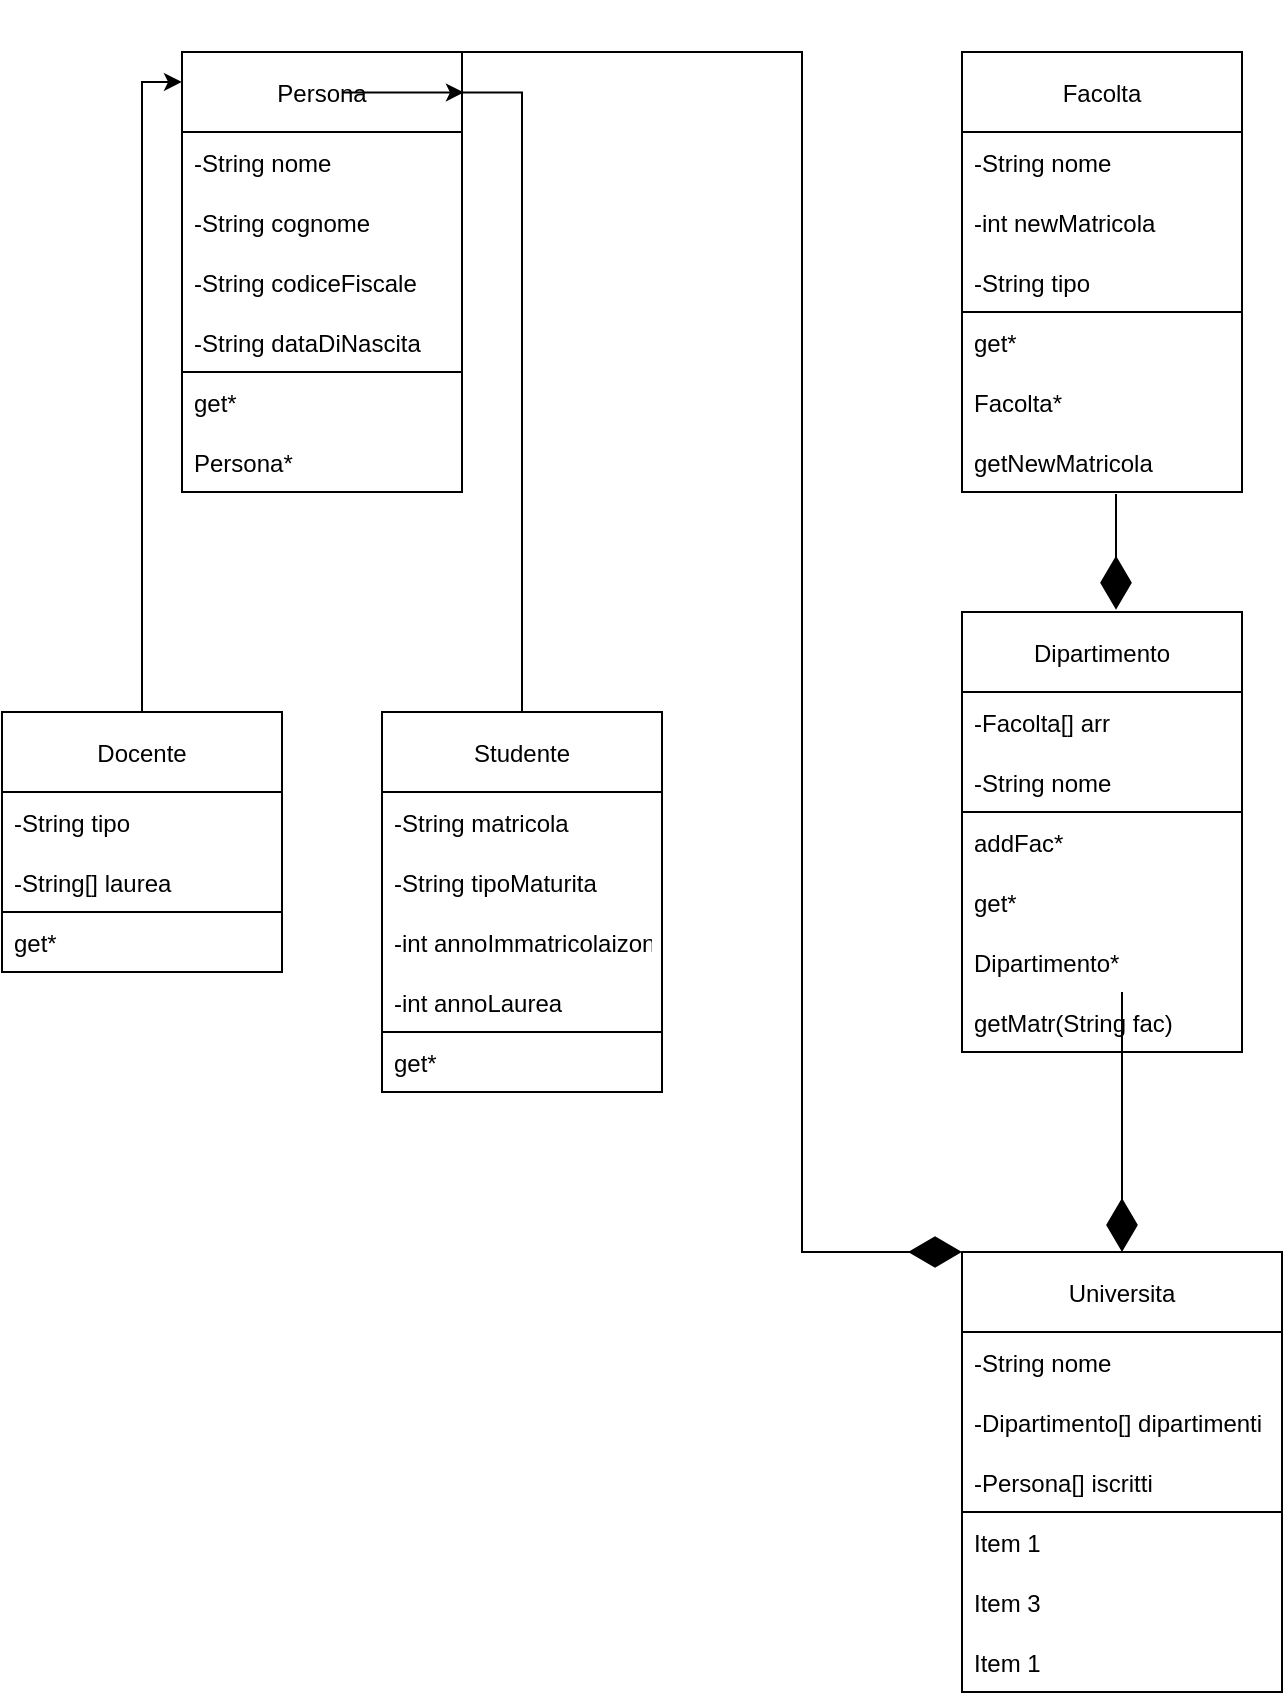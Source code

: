 <mxfile version="15.9.4" type="github">
  <diagram id="q-P-utrXm9krCEw3EBsa" name="Page-1">
    <mxGraphModel dx="460" dy="752" grid="1" gridSize="10" guides="1" tooltips="1" connect="1" arrows="1" fold="1" page="1" pageScale="1" pageWidth="827" pageHeight="1169" math="0" shadow="0">
      <root>
        <mxCell id="0" />
        <mxCell id="1" parent="0" />
        <mxCell id="PM857RW7kMLTX4pS_oOw-1" value="Persona" style="swimlane;fontStyle=0;childLayout=stackLayout;horizontal=1;startSize=40;horizontalStack=0;resizeParent=1;resizeParentMax=0;resizeLast=0;collapsible=1;marginBottom=0;" vertex="1" parent="1">
          <mxGeometry x="130" y="40" width="140" height="220" as="geometry" />
        </mxCell>
        <mxCell id="PM857RW7kMLTX4pS_oOw-17" value="" style="swimlane;fontStyle=0;childLayout=stackLayout;horizontal=1;startSize=0;horizontalStack=0;resizeParent=1;resizeParentMax=0;resizeLast=0;collapsible=1;marginBottom=0;shadow=0;glass=0;sketch=0;strokeColor=default;fillColor=none;" vertex="1" parent="PM857RW7kMLTX4pS_oOw-1">
          <mxGeometry y="40" width="140" height="120" as="geometry" />
        </mxCell>
        <mxCell id="PM857RW7kMLTX4pS_oOw-18" value="-String nome   " style="text;strokeColor=none;fillColor=none;align=left;verticalAlign=middle;spacingLeft=4;spacingRight=4;overflow=hidden;points=[[0,0.5],[1,0.5]];portConstraint=eastwest;rotatable=0;shadow=0;glass=0;sketch=0;" vertex="1" parent="PM857RW7kMLTX4pS_oOw-17">
          <mxGeometry width="140" height="30" as="geometry" />
        </mxCell>
        <mxCell id="PM857RW7kMLTX4pS_oOw-19" value="-String cognome" style="text;strokeColor=none;fillColor=none;align=left;verticalAlign=middle;spacingLeft=4;spacingRight=4;overflow=hidden;points=[[0,0.5],[1,0.5]];portConstraint=eastwest;rotatable=0;shadow=0;glass=0;sketch=0;" vertex="1" parent="PM857RW7kMLTX4pS_oOw-17">
          <mxGeometry y="30" width="140" height="30" as="geometry" />
        </mxCell>
        <mxCell id="PM857RW7kMLTX4pS_oOw-20" value="-String codiceFiscale" style="text;strokeColor=none;fillColor=none;align=left;verticalAlign=middle;spacingLeft=4;spacingRight=4;overflow=hidden;points=[[0,0.5],[1,0.5]];portConstraint=eastwest;rotatable=0;shadow=0;glass=0;sketch=0;" vertex="1" parent="PM857RW7kMLTX4pS_oOw-17">
          <mxGeometry y="60" width="140" height="30" as="geometry" />
        </mxCell>
        <mxCell id="PM857RW7kMLTX4pS_oOw-38" value="-String dataDiNascita" style="text;strokeColor=none;fillColor=none;align=left;verticalAlign=middle;spacingLeft=4;spacingRight=4;overflow=hidden;points=[[0,0.5],[1,0.5]];portConstraint=eastwest;rotatable=0;shadow=0;glass=0;sketch=0;" vertex="1" parent="PM857RW7kMLTX4pS_oOw-17">
          <mxGeometry y="90" width="140" height="30" as="geometry" />
        </mxCell>
        <mxCell id="PM857RW7kMLTX4pS_oOw-4" value="get*" style="text;strokeColor=none;fillColor=none;align=left;verticalAlign=middle;spacingLeft=4;spacingRight=4;overflow=hidden;points=[[0,0.5],[1,0.5]];portConstraint=eastwest;rotatable=0;" vertex="1" parent="PM857RW7kMLTX4pS_oOw-1">
          <mxGeometry y="160" width="140" height="30" as="geometry" />
        </mxCell>
        <mxCell id="PM857RW7kMLTX4pS_oOw-6" value="Persona*" style="text;strokeColor=none;fillColor=none;align=left;verticalAlign=middle;spacingLeft=4;spacingRight=4;overflow=hidden;points=[[0,0.5],[1,0.5]];portConstraint=eastwest;rotatable=0;" vertex="1" parent="PM857RW7kMLTX4pS_oOw-1">
          <mxGeometry y="190" width="140" height="30" as="geometry" />
        </mxCell>
        <mxCell id="PM857RW7kMLTX4pS_oOw-42" style="edgeStyle=orthogonalEdgeStyle;rounded=0;orthogonalLoop=1;jettySize=auto;html=1;exitX=0.5;exitY=0;exitDx=0;exitDy=0;entryX=1.007;entryY=0.092;entryDx=0;entryDy=0;entryPerimeter=0;" edge="1" parent="1" source="PM857RW7kMLTX4pS_oOw-21" target="PM857RW7kMLTX4pS_oOw-1">
          <mxGeometry relative="1" as="geometry" />
        </mxCell>
        <mxCell id="PM857RW7kMLTX4pS_oOw-21" value="Studente" style="swimlane;fontStyle=0;childLayout=stackLayout;horizontal=1;startSize=40;horizontalStack=0;resizeParent=1;resizeParentMax=0;resizeLast=0;collapsible=1;marginBottom=0;" vertex="1" parent="1">
          <mxGeometry x="230" y="370" width="140" height="190" as="geometry" />
        </mxCell>
        <mxCell id="PM857RW7kMLTX4pS_oOw-22" value="" style="swimlane;fontStyle=0;childLayout=stackLayout;horizontal=1;startSize=0;horizontalStack=0;resizeParent=1;resizeParentMax=0;resizeLast=0;collapsible=1;marginBottom=0;shadow=0;glass=0;sketch=0;strokeColor=default;fillColor=none;" vertex="1" parent="PM857RW7kMLTX4pS_oOw-21">
          <mxGeometry y="40" width="140" height="120" as="geometry" />
        </mxCell>
        <mxCell id="PM857RW7kMLTX4pS_oOw-23" value="-String matricola" style="text;strokeColor=none;fillColor=none;align=left;verticalAlign=middle;spacingLeft=4;spacingRight=4;overflow=hidden;points=[[0,0.5],[1,0.5]];portConstraint=eastwest;rotatable=0;shadow=0;glass=0;sketch=0;" vertex="1" parent="PM857RW7kMLTX4pS_oOw-22">
          <mxGeometry width="140" height="30" as="geometry" />
        </mxCell>
        <mxCell id="PM857RW7kMLTX4pS_oOw-24" value="-String tipoMaturita" style="text;strokeColor=none;fillColor=none;align=left;verticalAlign=middle;spacingLeft=4;spacingRight=4;overflow=hidden;points=[[0,0.5],[1,0.5]];portConstraint=eastwest;rotatable=0;shadow=0;glass=0;sketch=0;" vertex="1" parent="PM857RW7kMLTX4pS_oOw-22">
          <mxGeometry y="30" width="140" height="30" as="geometry" />
        </mxCell>
        <mxCell id="PM857RW7kMLTX4pS_oOw-25" value="-int annoImmatricolaizone" style="text;strokeColor=none;fillColor=none;align=left;verticalAlign=middle;spacingLeft=4;spacingRight=4;overflow=hidden;points=[[0,0.5],[1,0.5]];portConstraint=eastwest;rotatable=0;shadow=0;glass=0;sketch=0;" vertex="1" parent="PM857RW7kMLTX4pS_oOw-22">
          <mxGeometry y="60" width="140" height="30" as="geometry" />
        </mxCell>
        <mxCell id="PM857RW7kMLTX4pS_oOw-39" value="-int annoLaurea" style="text;strokeColor=none;fillColor=none;align=left;verticalAlign=middle;spacingLeft=4;spacingRight=4;overflow=hidden;points=[[0,0.5],[1,0.5]];portConstraint=eastwest;rotatable=0;shadow=0;glass=0;sketch=0;" vertex="1" parent="PM857RW7kMLTX4pS_oOw-22">
          <mxGeometry y="90" width="140" height="30" as="geometry" />
        </mxCell>
        <mxCell id="PM857RW7kMLTX4pS_oOw-26" value="get*" style="text;strokeColor=none;fillColor=none;align=left;verticalAlign=middle;spacingLeft=4;spacingRight=4;overflow=hidden;points=[[0,0.5],[1,0.5]];portConstraint=eastwest;rotatable=0;" vertex="1" parent="PM857RW7kMLTX4pS_oOw-21">
          <mxGeometry y="160" width="140" height="30" as="geometry" />
        </mxCell>
        <mxCell id="PM857RW7kMLTX4pS_oOw-41" style="edgeStyle=orthogonalEdgeStyle;rounded=0;orthogonalLoop=1;jettySize=auto;html=1;exitX=0.5;exitY=0;exitDx=0;exitDy=0;entryX=0;entryY=0.068;entryDx=0;entryDy=0;entryPerimeter=0;" edge="1" parent="1" source="PM857RW7kMLTX4pS_oOw-30" target="PM857RW7kMLTX4pS_oOw-1">
          <mxGeometry relative="1" as="geometry" />
        </mxCell>
        <mxCell id="PM857RW7kMLTX4pS_oOw-30" value="Docente" style="swimlane;fontStyle=0;childLayout=stackLayout;horizontal=1;startSize=40;horizontalStack=0;resizeParent=1;resizeParentMax=0;resizeLast=0;collapsible=1;marginBottom=0;" vertex="1" parent="1">
          <mxGeometry x="40" y="370" width="140" height="130" as="geometry" />
        </mxCell>
        <mxCell id="PM857RW7kMLTX4pS_oOw-31" value="" style="swimlane;fontStyle=0;childLayout=stackLayout;horizontal=1;startSize=0;horizontalStack=0;resizeParent=1;resizeParentMax=0;resizeLast=0;collapsible=1;marginBottom=0;shadow=0;glass=0;sketch=0;strokeColor=default;fillColor=none;" vertex="1" parent="PM857RW7kMLTX4pS_oOw-30">
          <mxGeometry y="40" width="140" height="60" as="geometry" />
        </mxCell>
        <mxCell id="PM857RW7kMLTX4pS_oOw-32" value="-String tipo" style="text;strokeColor=none;fillColor=none;align=left;verticalAlign=middle;spacingLeft=4;spacingRight=4;overflow=hidden;points=[[0,0.5],[1,0.5]];portConstraint=eastwest;rotatable=0;shadow=0;glass=0;sketch=0;" vertex="1" parent="PM857RW7kMLTX4pS_oOw-31">
          <mxGeometry width="140" height="30" as="geometry" />
        </mxCell>
        <mxCell id="PM857RW7kMLTX4pS_oOw-33" value="-String[] laurea" style="text;strokeColor=none;fillColor=none;align=left;verticalAlign=middle;spacingLeft=4;spacingRight=4;overflow=hidden;points=[[0,0.5],[1,0.5]];portConstraint=eastwest;rotatable=0;shadow=0;glass=0;sketch=0;" vertex="1" parent="PM857RW7kMLTX4pS_oOw-31">
          <mxGeometry y="30" width="140" height="30" as="geometry" />
        </mxCell>
        <mxCell id="PM857RW7kMLTX4pS_oOw-37" value="get*" style="text;strokeColor=none;fillColor=none;align=left;verticalAlign=middle;spacingLeft=4;spacingRight=4;overflow=hidden;points=[[0,0.5],[1,0.5]];portConstraint=eastwest;rotatable=0;" vertex="1" parent="PM857RW7kMLTX4pS_oOw-30">
          <mxGeometry y="100" width="140" height="30" as="geometry" />
        </mxCell>
        <mxCell id="PM857RW7kMLTX4pS_oOw-43" value="Facolta" style="swimlane;fontStyle=0;childLayout=stackLayout;horizontal=1;startSize=40;horizontalStack=0;resizeParent=1;resizeParentMax=0;resizeLast=0;collapsible=1;marginBottom=0;" vertex="1" parent="1">
          <mxGeometry x="520" y="40" width="140" height="220" as="geometry" />
        </mxCell>
        <mxCell id="PM857RW7kMLTX4pS_oOw-44" value="" style="swimlane;fontStyle=0;childLayout=stackLayout;horizontal=1;startSize=0;horizontalStack=0;resizeParent=1;resizeParentMax=0;resizeLast=0;collapsible=1;marginBottom=0;shadow=0;glass=0;sketch=0;strokeColor=default;fillColor=none;" vertex="1" parent="PM857RW7kMLTX4pS_oOw-43">
          <mxGeometry y="40" width="140" height="90" as="geometry" />
        </mxCell>
        <mxCell id="PM857RW7kMLTX4pS_oOw-45" value="-String nome" style="text;strokeColor=none;fillColor=none;align=left;verticalAlign=middle;spacingLeft=4;spacingRight=4;overflow=hidden;points=[[0,0.5],[1,0.5]];portConstraint=eastwest;rotatable=0;shadow=0;glass=0;sketch=0;" vertex="1" parent="PM857RW7kMLTX4pS_oOw-44">
          <mxGeometry width="140" height="30" as="geometry" />
        </mxCell>
        <mxCell id="PM857RW7kMLTX4pS_oOw-46" value="-int newMatricola" style="text;strokeColor=none;fillColor=none;align=left;verticalAlign=middle;spacingLeft=4;spacingRight=4;overflow=hidden;points=[[0,0.5],[1,0.5]];portConstraint=eastwest;rotatable=0;shadow=0;glass=0;sketch=0;" vertex="1" parent="PM857RW7kMLTX4pS_oOw-44">
          <mxGeometry y="30" width="140" height="30" as="geometry" />
        </mxCell>
        <mxCell id="PM857RW7kMLTX4pS_oOw-47" value="-String tipo" style="text;strokeColor=none;fillColor=none;align=left;verticalAlign=middle;spacingLeft=4;spacingRight=4;overflow=hidden;points=[[0,0.5],[1,0.5]];portConstraint=eastwest;rotatable=0;shadow=0;glass=0;sketch=0;" vertex="1" parent="PM857RW7kMLTX4pS_oOw-44">
          <mxGeometry y="60" width="140" height="30" as="geometry" />
        </mxCell>
        <mxCell id="PM857RW7kMLTX4pS_oOw-48" value="get*" style="text;strokeColor=none;fillColor=none;align=left;verticalAlign=middle;spacingLeft=4;spacingRight=4;overflow=hidden;points=[[0,0.5],[1,0.5]];portConstraint=eastwest;rotatable=0;" vertex="1" parent="PM857RW7kMLTX4pS_oOw-43">
          <mxGeometry y="130" width="140" height="30" as="geometry" />
        </mxCell>
        <mxCell id="PM857RW7kMLTX4pS_oOw-49" value="Facolta*" style="text;strokeColor=none;fillColor=none;align=left;verticalAlign=middle;spacingLeft=4;spacingRight=4;overflow=hidden;points=[[0,0.5],[1,0.5]];portConstraint=eastwest;rotatable=0;" vertex="1" parent="PM857RW7kMLTX4pS_oOw-43">
          <mxGeometry y="160" width="140" height="30" as="geometry" />
        </mxCell>
        <mxCell id="PM857RW7kMLTX4pS_oOw-50" value="getNewMatricola" style="text;strokeColor=none;fillColor=none;align=left;verticalAlign=middle;spacingLeft=4;spacingRight=4;overflow=hidden;points=[[0,0.5],[1,0.5]];portConstraint=eastwest;rotatable=0;" vertex="1" parent="PM857RW7kMLTX4pS_oOw-43">
          <mxGeometry y="190" width="140" height="30" as="geometry" />
        </mxCell>
        <mxCell id="PM857RW7kMLTX4pS_oOw-51" value="Dipartimento" style="swimlane;fontStyle=0;childLayout=stackLayout;horizontal=1;startSize=40;horizontalStack=0;resizeParent=1;resizeParentMax=0;resizeLast=0;collapsible=1;marginBottom=0;" vertex="1" parent="1">
          <mxGeometry x="520" y="320" width="140" height="220" as="geometry" />
        </mxCell>
        <mxCell id="PM857RW7kMLTX4pS_oOw-52" value="" style="swimlane;fontStyle=0;childLayout=stackLayout;horizontal=1;startSize=0;horizontalStack=0;resizeParent=1;resizeParentMax=0;resizeLast=0;collapsible=1;marginBottom=0;shadow=0;glass=0;sketch=0;strokeColor=default;fillColor=none;" vertex="1" parent="PM857RW7kMLTX4pS_oOw-51">
          <mxGeometry y="40" width="140" height="60" as="geometry" />
        </mxCell>
        <mxCell id="PM857RW7kMLTX4pS_oOw-53" value="-Facolta[] arr" style="text;strokeColor=none;fillColor=none;align=left;verticalAlign=middle;spacingLeft=4;spacingRight=4;overflow=hidden;points=[[0,0.5],[1,0.5]];portConstraint=eastwest;rotatable=0;shadow=0;glass=0;sketch=0;" vertex="1" parent="PM857RW7kMLTX4pS_oOw-52">
          <mxGeometry width="140" height="30" as="geometry" />
        </mxCell>
        <mxCell id="PM857RW7kMLTX4pS_oOw-54" value="-String nome" style="text;strokeColor=none;fillColor=none;align=left;verticalAlign=middle;spacingLeft=4;spacingRight=4;overflow=hidden;points=[[0,0.5],[1,0.5]];portConstraint=eastwest;rotatable=0;shadow=0;glass=0;sketch=0;" vertex="1" parent="PM857RW7kMLTX4pS_oOw-52">
          <mxGeometry y="30" width="140" height="30" as="geometry" />
        </mxCell>
        <mxCell id="PM857RW7kMLTX4pS_oOw-56" value="addFac*" style="text;strokeColor=none;fillColor=none;align=left;verticalAlign=middle;spacingLeft=4;spacingRight=4;overflow=hidden;points=[[0,0.5],[1,0.5]];portConstraint=eastwest;rotatable=0;" vertex="1" parent="PM857RW7kMLTX4pS_oOw-51">
          <mxGeometry y="100" width="140" height="30" as="geometry" />
        </mxCell>
        <mxCell id="PM857RW7kMLTX4pS_oOw-57" value="get*" style="text;strokeColor=none;fillColor=none;align=left;verticalAlign=middle;spacingLeft=4;spacingRight=4;overflow=hidden;points=[[0,0.5],[1,0.5]];portConstraint=eastwest;rotatable=0;" vertex="1" parent="PM857RW7kMLTX4pS_oOw-51">
          <mxGeometry y="130" width="140" height="30" as="geometry" />
        </mxCell>
        <mxCell id="PM857RW7kMLTX4pS_oOw-58" value="Dipartimento*" style="text;strokeColor=none;fillColor=none;align=left;verticalAlign=middle;spacingLeft=4;spacingRight=4;overflow=hidden;points=[[0,0.5],[1,0.5]];portConstraint=eastwest;rotatable=0;" vertex="1" parent="PM857RW7kMLTX4pS_oOw-51">
          <mxGeometry y="160" width="140" height="30" as="geometry" />
        </mxCell>
        <mxCell id="PM857RW7kMLTX4pS_oOw-76" value="getMatr(String fac)" style="text;strokeColor=none;fillColor=none;align=left;verticalAlign=middle;spacingLeft=4;spacingRight=4;overflow=hidden;points=[[0,0.5],[1,0.5]];portConstraint=eastwest;rotatable=0;" vertex="1" parent="PM857RW7kMLTX4pS_oOw-51">
          <mxGeometry y="190" width="140" height="30" as="geometry" />
        </mxCell>
        <mxCell id="PM857RW7kMLTX4pS_oOw-59" value="Universita" style="swimlane;fontStyle=0;childLayout=stackLayout;horizontal=1;startSize=40;horizontalStack=0;resizeParent=1;resizeParentMax=0;resizeLast=0;collapsible=1;marginBottom=0;" vertex="1" parent="1">
          <mxGeometry x="520" y="640" width="160" height="220" as="geometry" />
        </mxCell>
        <mxCell id="PM857RW7kMLTX4pS_oOw-60" value="" style="swimlane;fontStyle=0;childLayout=stackLayout;horizontal=1;startSize=0;horizontalStack=0;resizeParent=1;resizeParentMax=0;resizeLast=0;collapsible=1;marginBottom=0;shadow=0;glass=0;sketch=0;strokeColor=default;fillColor=none;" vertex="1" parent="PM857RW7kMLTX4pS_oOw-59">
          <mxGeometry y="40" width="160" height="90" as="geometry" />
        </mxCell>
        <mxCell id="PM857RW7kMLTX4pS_oOw-61" value="-String nome" style="text;strokeColor=none;fillColor=none;align=left;verticalAlign=middle;spacingLeft=4;spacingRight=4;overflow=hidden;points=[[0,0.5],[1,0.5]];portConstraint=eastwest;rotatable=0;shadow=0;glass=0;sketch=0;" vertex="1" parent="PM857RW7kMLTX4pS_oOw-60">
          <mxGeometry width="160" height="30" as="geometry" />
        </mxCell>
        <mxCell id="PM857RW7kMLTX4pS_oOw-62" value="-Dipartimento[] dipartimenti" style="text;strokeColor=none;fillColor=none;align=left;verticalAlign=middle;spacingLeft=4;spacingRight=4;overflow=hidden;points=[[0,0.5],[1,0.5]];portConstraint=eastwest;rotatable=0;shadow=0;glass=0;sketch=0;" vertex="1" parent="PM857RW7kMLTX4pS_oOw-60">
          <mxGeometry y="30" width="160" height="30" as="geometry" />
        </mxCell>
        <mxCell id="PM857RW7kMLTX4pS_oOw-63" value="-Persona[] iscritti" style="text;strokeColor=none;fillColor=none;align=left;verticalAlign=middle;spacingLeft=4;spacingRight=4;overflow=hidden;points=[[0,0.5],[1,0.5]];portConstraint=eastwest;rotatable=0;shadow=0;glass=0;sketch=0;" vertex="1" parent="PM857RW7kMLTX4pS_oOw-60">
          <mxGeometry y="60" width="160" height="30" as="geometry" />
        </mxCell>
        <mxCell id="PM857RW7kMLTX4pS_oOw-64" value="Item 1" style="text;strokeColor=none;fillColor=none;align=left;verticalAlign=middle;spacingLeft=4;spacingRight=4;overflow=hidden;points=[[0,0.5],[1,0.5]];portConstraint=eastwest;rotatable=0;" vertex="1" parent="PM857RW7kMLTX4pS_oOw-59">
          <mxGeometry y="130" width="160" height="30" as="geometry" />
        </mxCell>
        <mxCell id="PM857RW7kMLTX4pS_oOw-65" value="Item 3" style="text;strokeColor=none;fillColor=none;align=left;verticalAlign=middle;spacingLeft=4;spacingRight=4;overflow=hidden;points=[[0,0.5],[1,0.5]];portConstraint=eastwest;rotatable=0;" vertex="1" parent="PM857RW7kMLTX4pS_oOw-59">
          <mxGeometry y="160" width="160" height="30" as="geometry" />
        </mxCell>
        <mxCell id="PM857RW7kMLTX4pS_oOw-66" value="Item 1" style="text;strokeColor=none;fillColor=none;align=left;verticalAlign=middle;spacingLeft=4;spacingRight=4;overflow=hidden;points=[[0,0.5],[1,0.5]];portConstraint=eastwest;rotatable=0;" vertex="1" parent="PM857RW7kMLTX4pS_oOw-59">
          <mxGeometry y="190" width="160" height="30" as="geometry" />
        </mxCell>
        <mxCell id="PM857RW7kMLTX4pS_oOw-70" value="" style="endArrow=diamondThin;endFill=1;endSize=24;html=1;rounded=0;exitX=0.55;exitY=1.033;exitDx=0;exitDy=0;exitPerimeter=0;entryX=0.55;entryY=-0.005;entryDx=0;entryDy=0;entryPerimeter=0;" edge="1" parent="1" source="PM857RW7kMLTX4pS_oOw-50" target="PM857RW7kMLTX4pS_oOw-51">
          <mxGeometry width="160" relative="1" as="geometry">
            <mxPoint x="610" y="290" as="sourcePoint" />
            <mxPoint x="770" y="290" as="targetPoint" />
          </mxGeometry>
        </mxCell>
        <mxCell id="PM857RW7kMLTX4pS_oOw-71" value="" style="endArrow=diamondThin;endFill=1;endSize=24;html=1;rounded=0;entryX=0.5;entryY=0;entryDx=0;entryDy=0;" edge="1" parent="1" target="PM857RW7kMLTX4pS_oOw-59">
          <mxGeometry width="160" relative="1" as="geometry">
            <mxPoint x="600" y="510" as="sourcePoint" />
            <mxPoint x="610" y="540" as="targetPoint" />
          </mxGeometry>
        </mxCell>
        <mxCell id="PM857RW7kMLTX4pS_oOw-72" value="" style="endArrow=diamondThin;endFill=1;endSize=24;html=1;rounded=0;exitX=1;exitY=0;exitDx=0;exitDy=0;entryX=0;entryY=0;entryDx=0;entryDy=0;" edge="1" parent="1" source="PM857RW7kMLTX4pS_oOw-1" target="PM857RW7kMLTX4pS_oOw-59">
          <mxGeometry width="160" relative="1" as="geometry">
            <mxPoint x="320" y="360" as="sourcePoint" />
            <mxPoint x="480" y="360" as="targetPoint" />
            <Array as="points">
              <mxPoint x="440" y="40" />
              <mxPoint x="440" y="640" />
            </Array>
          </mxGeometry>
        </mxCell>
      </root>
    </mxGraphModel>
  </diagram>
</mxfile>
